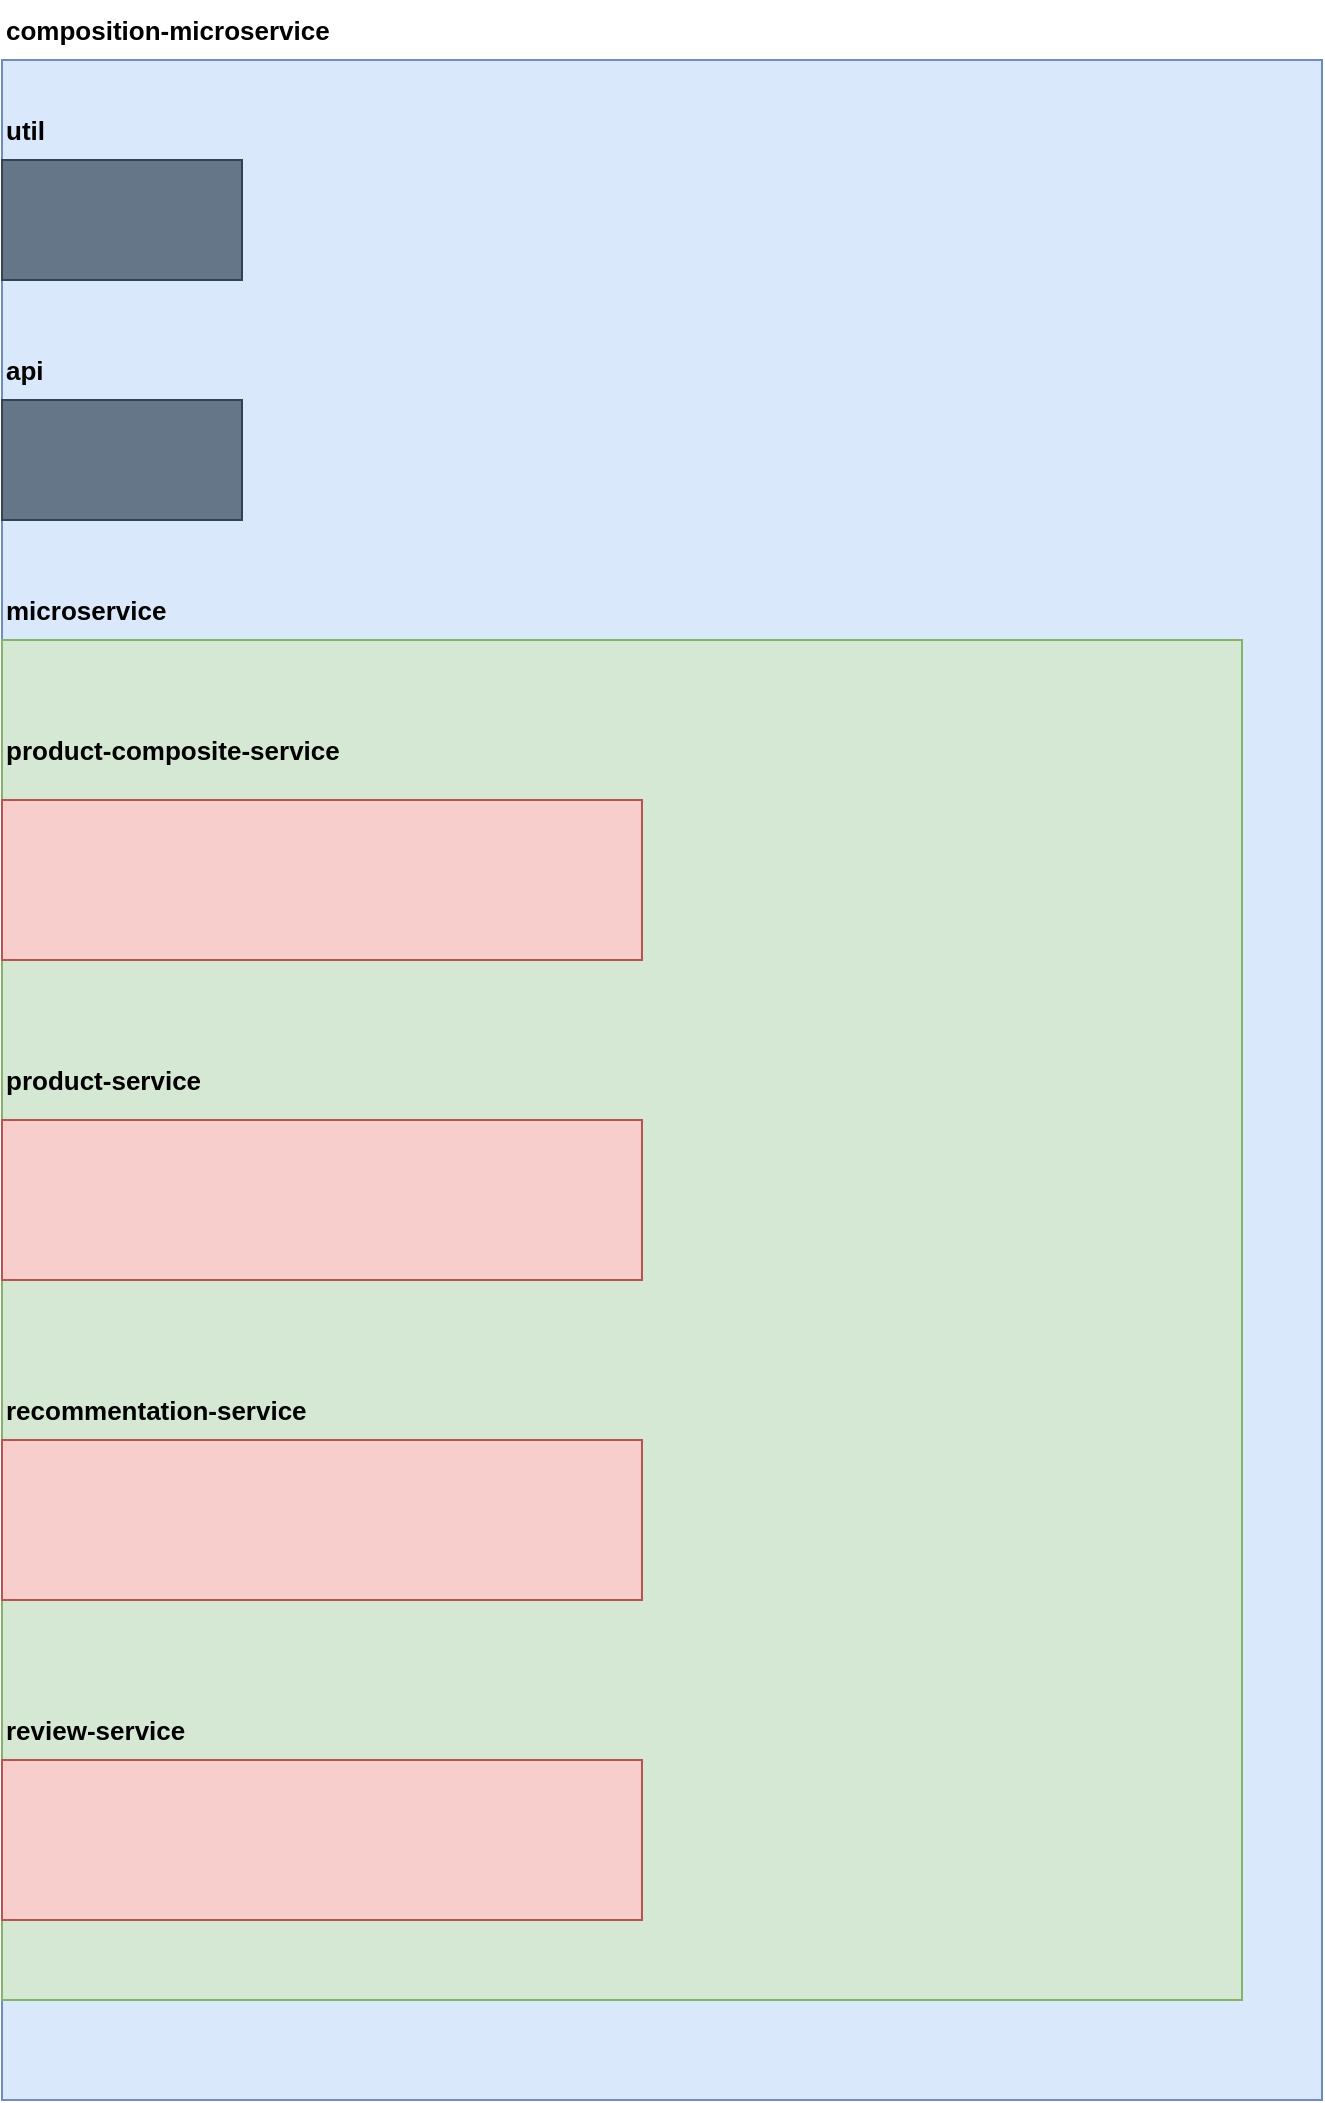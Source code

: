 <mxfile version="23.1.1" type="device">
  <diagram name="Página-1" id="OMr3affmTppGLioEW4E-">
    <mxGraphModel dx="1218" dy="737" grid="1" gridSize="10" guides="1" tooltips="1" connect="1" arrows="1" fold="1" page="1" pageScale="1" pageWidth="827" pageHeight="1169" math="0" shadow="0">
      <root>
        <mxCell id="0" />
        <mxCell id="1" parent="0" />
        <mxCell id="TDtkAq0LrpWnikcYkvjx-1" value="" style="whiteSpace=wrap;html=1;fillColor=#dae8fc;strokeColor=#6c8ebf;" vertex="1" parent="1">
          <mxGeometry x="180" y="150" width="660" height="1020" as="geometry" />
        </mxCell>
        <mxCell id="TDtkAq0LrpWnikcYkvjx-2" value="&lt;font style=&quot;font-size: 13px;&quot;&gt;&lt;b&gt;composition-microservice&lt;/b&gt;&lt;/font&gt;" style="text;html=1;strokeColor=none;fillColor=none;align=left;verticalAlign=middle;whiteSpace=wrap;rounded=0;" vertex="1" parent="1">
          <mxGeometry x="180" y="120" width="170" height="30" as="geometry" />
        </mxCell>
        <mxCell id="TDtkAq0LrpWnikcYkvjx-3" value="" style="rounded=0;whiteSpace=wrap;html=1;fillColor=#647687;fontColor=#ffffff;strokeColor=#314354;" vertex="1" parent="1">
          <mxGeometry x="180" y="200" width="120" height="60" as="geometry" />
        </mxCell>
        <mxCell id="TDtkAq0LrpWnikcYkvjx-4" value="&lt;font style=&quot;font-size: 13px;&quot;&gt;&lt;b&gt;util&lt;/b&gt;&lt;/font&gt;" style="text;html=1;strokeColor=none;fillColor=none;align=left;verticalAlign=middle;whiteSpace=wrap;rounded=0;" vertex="1" parent="1">
          <mxGeometry x="180" y="170" width="120" height="30" as="geometry" />
        </mxCell>
        <mxCell id="TDtkAq0LrpWnikcYkvjx-5" value="&lt;span style=&quot;font-size: 13px;&quot;&gt;&lt;b&gt;api&lt;/b&gt;&lt;/span&gt;" style="text;html=1;strokeColor=none;fillColor=none;align=left;verticalAlign=middle;whiteSpace=wrap;rounded=0;" vertex="1" parent="1">
          <mxGeometry x="180" y="290" width="120" height="30" as="geometry" />
        </mxCell>
        <mxCell id="TDtkAq0LrpWnikcYkvjx-6" value="" style="rounded=0;whiteSpace=wrap;html=1;fillColor=#647687;fontColor=#ffffff;strokeColor=#314354;" vertex="1" parent="1">
          <mxGeometry x="180" y="320" width="120" height="60" as="geometry" />
        </mxCell>
        <mxCell id="TDtkAq0LrpWnikcYkvjx-7" value="" style="whiteSpace=wrap;html=1;fillColor=#d5e8d4;strokeColor=#82b366;" vertex="1" parent="1">
          <mxGeometry x="180" y="440" width="620" height="680" as="geometry" />
        </mxCell>
        <mxCell id="TDtkAq0LrpWnikcYkvjx-8" value="&lt;span style=&quot;font-size: 13px;&quot;&gt;&lt;b&gt;microservice&lt;/b&gt;&lt;/span&gt;" style="text;html=1;strokeColor=none;fillColor=none;align=left;verticalAlign=middle;whiteSpace=wrap;rounded=0;" vertex="1" parent="1">
          <mxGeometry x="180" y="410" width="120" height="30" as="geometry" />
        </mxCell>
        <mxCell id="TDtkAq0LrpWnikcYkvjx-9" value="&lt;span style=&quot;font-size: 13px;&quot;&gt;&lt;b&gt;product-composite-service&lt;/b&gt;&lt;/span&gt;" style="text;html=1;strokeColor=none;fillColor=none;align=left;verticalAlign=middle;whiteSpace=wrap;rounded=0;" vertex="1" parent="1">
          <mxGeometry x="180" y="480" width="190" height="30" as="geometry" />
        </mxCell>
        <mxCell id="TDtkAq0LrpWnikcYkvjx-11" value="&lt;span style=&quot;font-size: 13px;&quot;&gt;&lt;b&gt;product-service&lt;/b&gt;&lt;/span&gt;" style="text;html=1;strokeColor=none;fillColor=none;align=left;verticalAlign=middle;whiteSpace=wrap;rounded=0;" vertex="1" parent="1">
          <mxGeometry x="180" y="645" width="120" height="30" as="geometry" />
        </mxCell>
        <mxCell id="TDtkAq0LrpWnikcYkvjx-12" value="&lt;span style=&quot;font-size: 13px;&quot;&gt;&lt;b&gt;recommentation-service&lt;/b&gt;&lt;/span&gt;" style="text;html=1;strokeColor=none;fillColor=none;align=left;verticalAlign=middle;whiteSpace=wrap;rounded=0;" vertex="1" parent="1">
          <mxGeometry x="180" y="810" width="200" height="30" as="geometry" />
        </mxCell>
        <mxCell id="TDtkAq0LrpWnikcYkvjx-13" value="&lt;span style=&quot;font-size: 13px;&quot;&gt;&lt;b&gt;review-service&lt;/b&gt;&lt;/span&gt;" style="text;html=1;strokeColor=none;fillColor=none;align=left;verticalAlign=middle;whiteSpace=wrap;rounded=0;" vertex="1" parent="1">
          <mxGeometry x="180" y="970" width="120" height="30" as="geometry" />
        </mxCell>
        <mxCell id="TDtkAq0LrpWnikcYkvjx-15" value="" style="rounded=0;whiteSpace=wrap;html=1;fillColor=#f8cecc;strokeColor=#b85450;" vertex="1" parent="1">
          <mxGeometry x="180" y="520" width="320" height="80" as="geometry" />
        </mxCell>
        <mxCell id="TDtkAq0LrpWnikcYkvjx-16" value="" style="rounded=0;whiteSpace=wrap;html=1;fillColor=#f8cecc;strokeColor=#b85450;" vertex="1" parent="1">
          <mxGeometry x="180" y="1000" width="320" height="80" as="geometry" />
        </mxCell>
        <mxCell id="TDtkAq0LrpWnikcYkvjx-17" value="" style="rounded=0;whiteSpace=wrap;html=1;fillColor=#f8cecc;strokeColor=#b85450;" vertex="1" parent="1">
          <mxGeometry x="180" y="840" width="320" height="80" as="geometry" />
        </mxCell>
        <mxCell id="TDtkAq0LrpWnikcYkvjx-18" value="" style="rounded=0;whiteSpace=wrap;html=1;fillColor=#f8cecc;strokeColor=#b85450;" vertex="1" parent="1">
          <mxGeometry x="180" y="680" width="320" height="80" as="geometry" />
        </mxCell>
      </root>
    </mxGraphModel>
  </diagram>
</mxfile>
